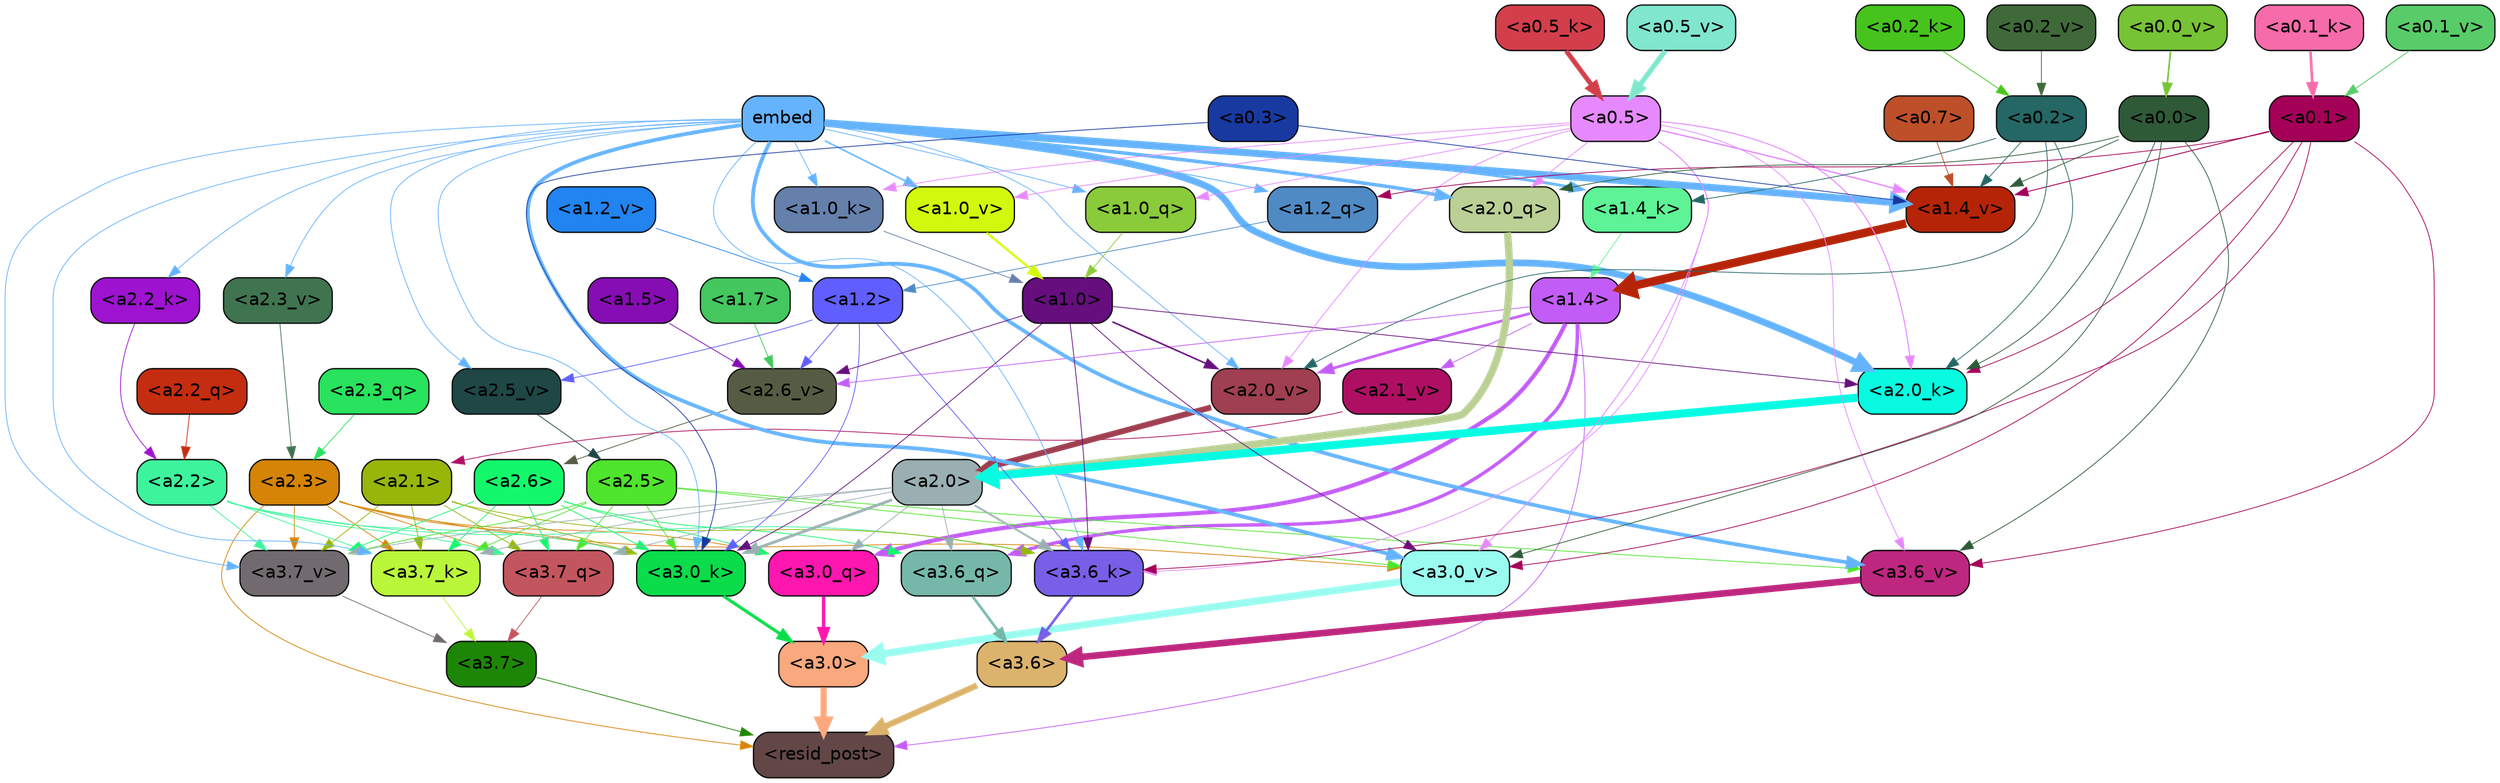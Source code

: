 strict digraph "" {
	graph [bgcolor=transparent,
		layout=dot,
		overlap=false,
		splines=true
	];
	"<a3.7>"	[color=black,
		fillcolor="#1e8607",
		fontname=Helvetica,
		shape=box,
		style="filled, rounded"];
	"<resid_post>"	[color=black,
		fillcolor="#634747",
		fontname=Helvetica,
		shape=box,
		style="filled, rounded"];
	"<a3.7>" -> "<resid_post>"	[color="#1e8607",
		penwidth=0.6];
	"<a3.6>"	[color=black,
		fillcolor="#dcb36d",
		fontname=Helvetica,
		shape=box,
		style="filled, rounded"];
	"<a3.6>" -> "<resid_post>"	[color="#dcb36d",
		penwidth=4.751612067222595];
	"<a3.0>"	[color=black,
		fillcolor="#faa87d",
		fontname=Helvetica,
		shape=box,
		style="filled, rounded"];
	"<a3.0>" -> "<resid_post>"	[color="#faa87d",
		penwidth=4.884142994880676];
	"<a2.3>"	[color=black,
		fillcolor="#d58406",
		fontname=Helvetica,
		shape=box,
		style="filled, rounded"];
	"<a2.3>" -> "<resid_post>"	[color="#d58406",
		penwidth=0.6];
	"<a3.7_q>"	[color=black,
		fillcolor="#c3555e",
		fontname=Helvetica,
		shape=box,
		style="filled, rounded"];
	"<a2.3>" -> "<a3.7_q>"	[color="#d58406",
		penwidth=0.6];
	"<a3.0_q>"	[color=black,
		fillcolor="#fe17ae",
		fontname=Helvetica,
		shape=box,
		style="filled, rounded"];
	"<a2.3>" -> "<a3.0_q>"	[color="#d58406",
		penwidth=0.6];
	"<a3.7_k>"	[color=black,
		fillcolor="#baf63a",
		fontname=Helvetica,
		shape=box,
		style="filled, rounded"];
	"<a2.3>" -> "<a3.7_k>"	[color="#d58406",
		penwidth=0.6];
	"<a3.0_k>"	[color=black,
		fillcolor="#0adc4a",
		fontname=Helvetica,
		shape=box,
		style="filled, rounded"];
	"<a2.3>" -> "<a3.0_k>"	[color="#d58406",
		penwidth=0.6];
	"<a3.7_v>"	[color=black,
		fillcolor="#716b6f",
		fontname=Helvetica,
		shape=box,
		style="filled, rounded"];
	"<a2.3>" -> "<a3.7_v>"	[color="#d58406",
		penwidth=0.6];
	"<a3.0_v>"	[color=black,
		fillcolor="#99fcef",
		fontname=Helvetica,
		shape=box,
		style="filled, rounded"];
	"<a2.3>" -> "<a3.0_v>"	[color="#d58406",
		penwidth=0.6];
	"<a1.4>"	[color=black,
		fillcolor="#c25cf6",
		fontname=Helvetica,
		shape=box,
		style="filled, rounded"];
	"<a1.4>" -> "<resid_post>"	[color="#c25cf6",
		penwidth=0.6];
	"<a3.6_q>"	[color=black,
		fillcolor="#75b8aa",
		fontname=Helvetica,
		shape=box,
		style="filled, rounded"];
	"<a1.4>" -> "<a3.6_q>"	[color="#c25cf6",
		penwidth=2.6469622254371643];
	"<a1.4>" -> "<a3.0_q>"	[color="#c25cf6",
		penwidth=3.3040847778320312];
	"<a2.6_v>"	[color=black,
		fillcolor="#555c43",
		fontname=Helvetica,
		shape=box,
		style="filled, rounded"];
	"<a1.4>" -> "<a2.6_v>"	[color="#c25cf6",
		penwidth=0.6];
	"<a2.1_v>"	[color=black,
		fillcolor="#ae0f62",
		fontname=Helvetica,
		shape=box,
		style="filled, rounded"];
	"<a1.4>" -> "<a2.1_v>"	[color="#c25cf6",
		penwidth=0.6];
	"<a2.0_v>"	[color=black,
		fillcolor="#9f3f51",
		fontname=Helvetica,
		shape=box,
		style="filled, rounded"];
	"<a1.4>" -> "<a2.0_v>"	[color="#c25cf6",
		penwidth=2.1286070346832275];
	"<a3.7_q>" -> "<a3.7>"	[color="#c3555e",
		penwidth=0.6];
	"<a3.6_q>" -> "<a3.6>"	[color="#75b8aa",
		penwidth=2.091020345687866];
	"<a3.0_q>" -> "<a3.0>"	[color="#fe17ae",
		penwidth=2.7421876192092896];
	"<a3.7_k>" -> "<a3.7>"	[color="#baf63a",
		penwidth=0.6];
	"<a3.6_k>"	[color=black,
		fillcolor="#775fe7",
		fontname=Helvetica,
		shape=box,
		style="filled, rounded"];
	"<a3.6_k>" -> "<a3.6>"	[color="#775fe7",
		penwidth=2.048597991466522];
	"<a3.0_k>" -> "<a3.0>"	[color="#0adc4a",
		penwidth=2.476402521133423];
	"<a3.7_v>" -> "<a3.7>"	[color="#716b6f",
		penwidth=0.6];
	"<a3.6_v>"	[color=black,
		fillcolor="#be277f",
		fontname=Helvetica,
		shape=box,
		style="filled, rounded"];
	"<a3.6_v>" -> "<a3.6>"	[color="#be277f",
		penwidth=5.2550448179244995];
	"<a3.0_v>" -> "<a3.0>"	[color="#99fcef",
		penwidth=5.652270674705505];
	"<a2.6>"	[color=black,
		fillcolor="#13f86b",
		fontname=Helvetica,
		shape=box,
		style="filled, rounded"];
	"<a2.6>" -> "<a3.7_q>"	[color="#13f86b",
		penwidth=0.6];
	"<a2.6>" -> "<a3.6_q>"	[color="#13f86b",
		penwidth=0.6];
	"<a2.6>" -> "<a3.0_q>"	[color="#13f86b",
		penwidth=0.6];
	"<a2.6>" -> "<a3.7_k>"	[color="#13f86b",
		penwidth=0.6];
	"<a2.6>" -> "<a3.0_k>"	[color="#13f86b",
		penwidth=0.6];
	"<a2.6>" -> "<a3.7_v>"	[color="#13f86b",
		penwidth=0.6];
	"<a2.5>"	[color=black,
		fillcolor="#4fe42d",
		fontname=Helvetica,
		shape=box,
		style="filled, rounded"];
	"<a2.5>" -> "<a3.7_q>"	[color="#4fe42d",
		penwidth=0.6];
	"<a2.5>" -> "<a3.7_k>"	[color="#4fe42d",
		penwidth=0.6];
	"<a2.5>" -> "<a3.0_k>"	[color="#4fe42d",
		penwidth=0.6];
	"<a2.5>" -> "<a3.7_v>"	[color="#4fe42d",
		penwidth=0.6];
	"<a2.5>" -> "<a3.6_v>"	[color="#4fe42d",
		penwidth=0.6];
	"<a2.5>" -> "<a3.0_v>"	[color="#4fe42d",
		penwidth=0.6];
	"<a2.2>"	[color=black,
		fillcolor="#3df49d",
		fontname=Helvetica,
		shape=box,
		style="filled, rounded"];
	"<a2.2>" -> "<a3.7_q>"	[color="#3df49d",
		penwidth=0.6];
	"<a2.2>" -> "<a3.7_k>"	[color="#3df49d",
		penwidth=0.6];
	"<a2.2>" -> "<a3.6_k>"	[color="#3df49d",
		penwidth=0.6];
	"<a2.2>" -> "<a3.0_k>"	[color="#3df49d",
		penwidth=0.6];
	"<a2.2>" -> "<a3.7_v>"	[color="#3df49d",
		penwidth=0.6];
	"<a2.1>"	[color=black,
		fillcolor="#97b60a",
		fontname=Helvetica,
		shape=box,
		style="filled, rounded"];
	"<a2.1>" -> "<a3.7_q>"	[color="#97b60a",
		penwidth=0.6];
	"<a2.1>" -> "<a3.7_k>"	[color="#97b60a",
		penwidth=0.6];
	"<a2.1>" -> "<a3.6_k>"	[color="#97b60a",
		penwidth=0.6];
	"<a2.1>" -> "<a3.0_k>"	[color="#97b60a",
		penwidth=0.6];
	"<a2.1>" -> "<a3.7_v>"	[color="#97b60a",
		penwidth=0.6];
	"<a2.0>"	[color=black,
		fillcolor="#99afb1",
		fontname=Helvetica,
		shape=box,
		style="filled, rounded"];
	"<a2.0>" -> "<a3.7_q>"	[color="#99afb1",
		penwidth=0.6];
	"<a2.0>" -> "<a3.6_q>"	[color="#99afb1",
		penwidth=0.6];
	"<a2.0>" -> "<a3.0_q>"	[color="#99afb1",
		penwidth=0.6];
	"<a2.0>" -> "<a3.7_k>"	[color="#99afb1",
		penwidth=0.6];
	"<a2.0>" -> "<a3.6_k>"	[color="#99afb1",
		penwidth=1.4757367372512817];
	"<a2.0>" -> "<a3.0_k>"	[color="#99afb1",
		penwidth=2.2137351036071777];
	"<a2.0>" -> "<a3.7_v>"	[color="#99afb1",
		penwidth=0.6];
	embed	[color=black,
		fillcolor="#65b3fd",
		fontname=Helvetica,
		shape=box,
		style="filled, rounded"];
	embed -> "<a3.7_k>"	[color="#65b3fd",
		penwidth=0.6];
	embed -> "<a3.6_k>"	[color="#65b3fd",
		penwidth=0.6];
	embed -> "<a3.0_k>"	[color="#65b3fd",
		penwidth=0.6];
	embed -> "<a3.7_v>"	[color="#65b3fd",
		penwidth=0.6];
	embed -> "<a3.6_v>"	[color="#65b3fd",
		penwidth=2.9582033157348633];
	embed -> "<a3.0_v>"	[color="#65b3fd",
		penwidth=2.972973108291626];
	"<a2.0_q>"	[color=black,
		fillcolor="#bbd095",
		fontname=Helvetica,
		shape=box,
		style="filled, rounded"];
	embed -> "<a2.0_q>"	[color="#65b3fd",
		penwidth=2.7699792869389057];
	"<a2.2_k>"	[color=black,
		fillcolor="#9d13d0",
		fontname=Helvetica,
		shape=box,
		style="filled, rounded"];
	embed -> "<a2.2_k>"	[color="#65b3fd",
		penwidth=0.6];
	"<a2.0_k>"	[color=black,
		fillcolor="#08fbe1",
		fontname=Helvetica,
		shape=box,
		style="filled, rounded"];
	embed -> "<a2.0_k>"	[color="#65b3fd",
		penwidth=5.362775564193726];
	"<a2.5_v>"	[color=black,
		fillcolor="#1f4746",
		fontname=Helvetica,
		shape=box,
		style="filled, rounded"];
	embed -> "<a2.5_v>"	[color="#65b3fd",
		penwidth=0.6];
	"<a2.3_v>"	[color=black,
		fillcolor="#407450",
		fontname=Helvetica,
		shape=box,
		style="filled, rounded"];
	embed -> "<a2.3_v>"	[color="#65b3fd",
		penwidth=0.6];
	embed -> "<a2.0_v>"	[color="#65b3fd",
		penwidth=0.6];
	"<a1.2_q>"	[color=black,
		fillcolor="#4f8ac4",
		fontname=Helvetica,
		shape=box,
		style="filled, rounded"];
	embed -> "<a1.2_q>"	[color="#65b3fd",
		penwidth=0.7193574905395508];
	"<a1.0_q>"	[color=black,
		fillcolor="#8acb3a",
		fontname=Helvetica,
		shape=box,
		style="filled, rounded"];
	embed -> "<a1.0_q>"	[color="#65b3fd",
		penwidth=0.6];
	"<a1.4_k>"	[color=black,
		fillcolor="#5df396",
		fontname=Helvetica,
		shape=box,
		style="filled, rounded"];
	embed -> "<a1.4_k>"	[color="#65b3fd",
		penwidth=2.147887945175171];
	"<a1.0_k>"	[color=black,
		fillcolor="#6680ac",
		fontname=Helvetica,
		shape=box,
		style="filled, rounded"];
	embed -> "<a1.0_k>"	[color="#65b3fd",
		penwidth=0.6];
	"<a1.4_v>"	[color=black,
		fillcolor="#b52407",
		fontname=Helvetica,
		shape=box,
		style="filled, rounded"];
	embed -> "<a1.4_v>"	[color="#65b3fd",
		penwidth=5.545122385025024];
	"<a1.0_v>"	[color=black,
		fillcolor="#d2f90d",
		fontname=Helvetica,
		shape=box,
		style="filled, rounded"];
	embed -> "<a1.0_v>"	[color="#65b3fd",
		penwidth=1.26444411277771];
	"<a1.2>"	[color=black,
		fillcolor="#605efd",
		fontname=Helvetica,
		shape=box,
		style="filled, rounded"];
	"<a1.2>" -> "<a3.6_k>"	[color="#605efd",
		penwidth=0.6];
	"<a1.2>" -> "<a3.0_k>"	[color="#605efd",
		penwidth=0.6];
	"<a1.2>" -> "<a2.6_v>"	[color="#605efd",
		penwidth=0.6];
	"<a1.2>" -> "<a2.5_v>"	[color="#605efd",
		penwidth=0.6];
	"<a1.0>"	[color=black,
		fillcolor="#660e7e",
		fontname=Helvetica,
		shape=box,
		style="filled, rounded"];
	"<a1.0>" -> "<a3.6_k>"	[color="#660e7e",
		penwidth=0.6];
	"<a1.0>" -> "<a3.0_k>"	[color="#660e7e",
		penwidth=0.6];
	"<a1.0>" -> "<a3.0_v>"	[color="#660e7e",
		penwidth=0.6];
	"<a1.0>" -> "<a2.0_k>"	[color="#660e7e",
		penwidth=0.6];
	"<a1.0>" -> "<a2.6_v>"	[color="#660e7e",
		penwidth=0.6];
	"<a1.0>" -> "<a2.0_v>"	[color="#660e7e",
		penwidth=1.2240618467330933];
	"<a0.5>"	[color=black,
		fillcolor="#e689ff",
		fontname=Helvetica,
		shape=box,
		style="filled, rounded"];
	"<a0.5>" -> "<a3.6_k>"	[color="#e689ff",
		penwidth=0.6];
	"<a0.5>" -> "<a3.6_v>"	[color="#e689ff",
		penwidth=0.6];
	"<a0.5>" -> "<a3.0_v>"	[color="#e689ff",
		penwidth=0.6790935099124908];
	"<a0.5>" -> "<a2.0_q>"	[color="#e689ff",
		penwidth=0.6];
	"<a0.5>" -> "<a2.0_k>"	[color="#e689ff",
		penwidth=0.7897988557815552];
	"<a0.5>" -> "<a2.0_v>"	[color="#e689ff",
		penwidth=0.6];
	"<a0.5>" -> "<a1.0_q>"	[color="#e689ff",
		penwidth=0.6];
	"<a0.5>" -> "<a1.0_k>"	[color="#e689ff",
		penwidth=0.6];
	"<a0.5>" -> "<a1.4_v>"	[color="#e689ff",
		penwidth=1.0479987859725952];
	"<a0.5>" -> "<a1.0_v>"	[color="#e689ff",
		penwidth=0.6];
	"<a0.1>"	[color=black,
		fillcolor="#a40058",
		fontname=Helvetica,
		shape=box,
		style="filled, rounded"];
	"<a0.1>" -> "<a3.6_k>"	[color="#a40058",
		penwidth=0.6];
	"<a0.1>" -> "<a3.6_v>"	[color="#a40058",
		penwidth=0.6];
	"<a0.1>" -> "<a3.0_v>"	[color="#a40058",
		penwidth=0.6];
	"<a0.1>" -> "<a2.0_k>"	[color="#a40058",
		penwidth=0.6];
	"<a0.1>" -> "<a1.2_q>"	[color="#a40058",
		penwidth=0.6];
	"<a0.1>" -> "<a1.4_v>"	[color="#a40058",
		penwidth=0.7031502723693848];
	"<a0.3>"	[color=black,
		fillcolor="#1839a0",
		fontname=Helvetica,
		shape=box,
		style="filled, rounded"];
	"<a0.3>" -> "<a3.0_k>"	[color="#1839a0",
		penwidth=0.6];
	"<a0.3>" -> "<a1.4_v>"	[color="#1839a0",
		penwidth=0.6];
	"<a0.0>"	[color=black,
		fillcolor="#2e5a38",
		fontname=Helvetica,
		shape=box,
		style="filled, rounded"];
	"<a0.0>" -> "<a3.6_v>"	[color="#2e5a38",
		penwidth=0.6];
	"<a0.0>" -> "<a3.0_v>"	[color="#2e5a38",
		penwidth=0.6];
	"<a0.0>" -> "<a2.0_q>"	[color="#2e5a38",
		penwidth=0.6];
	"<a0.0>" -> "<a2.0_k>"	[color="#2e5a38",
		penwidth=0.6];
	"<a0.0>" -> "<a1.4_v>"	[color="#2e5a38",
		penwidth=0.6];
	"<a2.3_q>"	[color=black,
		fillcolor="#29e25d",
		fontname=Helvetica,
		shape=box,
		style="filled, rounded"];
	"<a2.3_q>" -> "<a2.3>"	[color="#29e25d",
		penwidth=0.6];
	"<a2.2_q>"	[color=black,
		fillcolor="#c42d10",
		fontname=Helvetica,
		shape=box,
		style="filled, rounded"];
	"<a2.2_q>" -> "<a2.2>"	[color="#c42d10",
		penwidth=0.6];
	"<a2.0_q>" -> "<a2.0>"	[color="#bbd095",
		penwidth=5.819834470748901];
	"<a2.2_k>" -> "<a2.2>"	[color="#9d13d0",
		penwidth=0.6];
	"<a2.0_k>" -> "<a2.0>"	[color="#08fbe1",
		penwidth=6.470837593078613];
	"<a2.6_v>" -> "<a2.6>"	[color="#555c43",
		penwidth=0.6];
	"<a2.5_v>" -> "<a2.5>"	[color="#1f4746",
		penwidth=0.6];
	"<a2.3_v>" -> "<a2.3>"	[color="#407450",
		penwidth=0.6];
	"<a2.1_v>" -> "<a2.1>"	[color="#ae0f62",
		penwidth=0.6];
	"<a2.0_v>" -> "<a2.0>"	[color="#9f3f51",
		penwidth=4.5950857400894165];
	"<a0.2>"	[color=black,
		fillcolor="#256765",
		fontname=Helvetica,
		shape=box,
		style="filled, rounded"];
	"<a0.2>" -> "<a2.0_k>"	[color="#256765",
		penwidth=0.6];
	"<a0.2>" -> "<a2.0_v>"	[color="#256765",
		penwidth=0.6];
	"<a0.2>" -> "<a1.4_k>"	[color="#256765",
		penwidth=0.6];
	"<a0.2>" -> "<a1.4_v>"	[color="#256765",
		penwidth=0.6];
	"<a1.7>"	[color=black,
		fillcolor="#44c75e",
		fontname=Helvetica,
		shape=box,
		style="filled, rounded"];
	"<a1.7>" -> "<a2.6_v>"	[color="#44c75e",
		penwidth=0.6];
	"<a1.5>"	[color=black,
		fillcolor="#860cb3",
		fontname=Helvetica,
		shape=box,
		style="filled, rounded"];
	"<a1.5>" -> "<a2.6_v>"	[color="#860cb3",
		penwidth=0.6];
	"<a1.2_q>" -> "<a1.2>"	[color="#4f8ac4",
		penwidth=0.6];
	"<a1.0_q>" -> "<a1.0>"	[color="#8acb3a",
		penwidth=0.6];
	"<a1.4_k>" -> "<a1.4>"	[color="#5df396",
		penwidth=0.6];
	"<a1.0_k>" -> "<a1.0>"	[color="#6680ac",
		penwidth=0.6];
	"<a1.4_v>" -> "<a1.4>"	[color="#b52407",
		penwidth=6.635385513305664];
	"<a1.2_v>"	[color=black,
		fillcolor="#2184f0",
		fontname=Helvetica,
		shape=box,
		style="filled, rounded"];
	"<a1.2_v>" -> "<a1.2>"	[color="#2184f0",
		penwidth=0.6];
	"<a1.0_v>" -> "<a1.0>"	[color="#d2f90d",
		penwidth=1.807669460773468];
	"<a0.7>"	[color=black,
		fillcolor="#bd4f29",
		fontname=Helvetica,
		shape=box,
		style="filled, rounded"];
	"<a0.7>" -> "<a1.4_v>"	[color="#bd4f29",
		penwidth=0.6];
	"<a0.5_k>"	[color=black,
		fillcolor="#d23f4b",
		fontname=Helvetica,
		shape=box,
		style="filled, rounded"];
	"<a0.5_k>" -> "<a0.5>"	[color="#d23f4b",
		penwidth=3.780391812324524];
	"<a0.2_k>"	[color=black,
		fillcolor="#46c41d",
		fontname=Helvetica,
		shape=box,
		style="filled, rounded"];
	"<a0.2_k>" -> "<a0.2>"	[color="#46c41d",
		penwidth=0.6];
	"<a0.1_k>"	[color=black,
		fillcolor="#f66ba9",
		fontname=Helvetica,
		shape=box,
		style="filled, rounded"];
	"<a0.1_k>" -> "<a0.1>"	[color="#f66ba9",
		penwidth=2.0809476375579834];
	"<a0.5_v>"	[color=black,
		fillcolor="#80e6ce",
		fontname=Helvetica,
		shape=box,
		style="filled, rounded"];
	"<a0.5_v>" -> "<a0.5>"	[color="#80e6ce",
		penwidth=4.0294036865234375];
	"<a0.2_v>"	[color=black,
		fillcolor="#3f6939",
		fontname=Helvetica,
		shape=box,
		style="filled, rounded"];
	"<a0.2_v>" -> "<a0.2>"	[color="#3f6939",
		penwidth=0.6];
	"<a0.1_v>"	[color=black,
		fillcolor="#58cc68",
		fontname=Helvetica,
		shape=box,
		style="filled, rounded"];
	"<a0.1_v>" -> "<a0.1>"	[color="#58cc68",
		penwidth=0.6631441116333008];
	"<a0.0_v>"	[color=black,
		fillcolor="#76c335",
		fontname=Helvetica,
		shape=box,
		style="filled, rounded"];
	"<a0.0_v>" -> "<a0.0>"	[color="#76c335",
		penwidth=1.2803640365600586];
}
